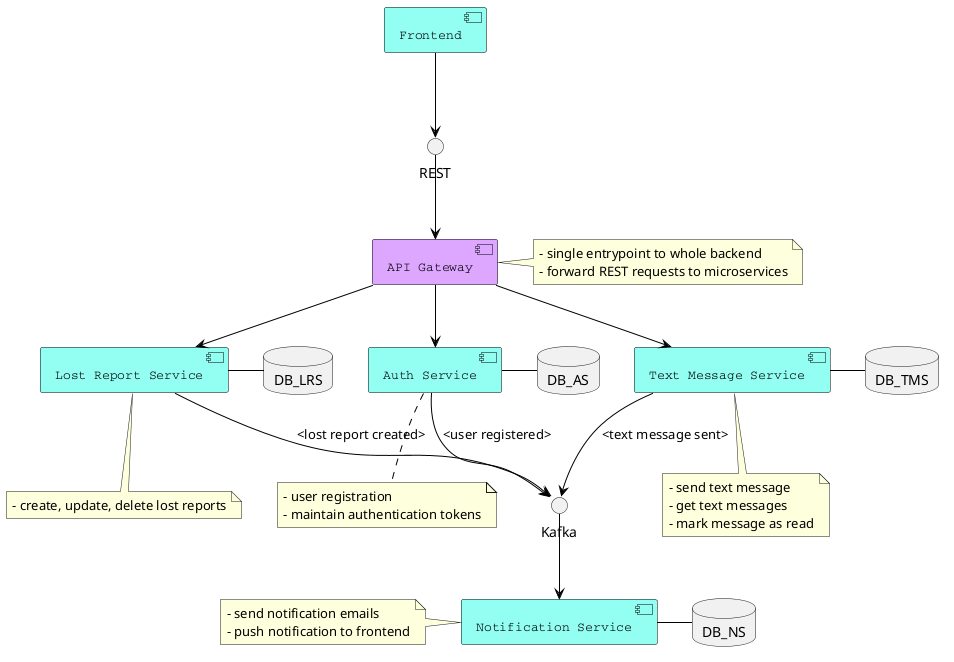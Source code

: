 @startumlS

skinparam component {
  FontSize 13
  FontName Courier
  BorderColor black
  BackgroundColor 93FFF3
  ArrowFontName Impact
  ArrowColor black
  ArrowFontColor black
}

skinparam note {

}

component "Frontend" as frontend
component "API Gateway" as gateway #DDA6FF
interface REST
interface "Kafka" as kafka
component "Lost Report Service" as LRS
component "Auth Service" as AS
component "Text Message Service" as TMS
component "Notification Service" as NS
database DB_LRS
database DB_AS
database DB_TMS
database DB_NS

frontend --> REST
REST --> gateway
gateway --> AS
gateway --> LRS
gateway --> TMS
AS --> kafka: <user registered>
LRS --> kafka: <lost report created>
TMS --> kafka: <text message sent>
kafka --> NS
LRS - DB_LRS
AS - DB_AS
TMS - DB_TMS
NS - DB_NS

note right of gateway
    - single entrypoint to whole backend
    - forward REST requests to microservices
end note

note bottom of LRS
    - create, update, delete lost reports
end note

note bottom of AS
    - user registration
    - maintain authentication tokens
end note

note bottom of TMS
    - send text message
    - get text messages
    - mark message as read
end note

note left of NS
    - send notification emails
    - push notification to frontend
end note


@enduml